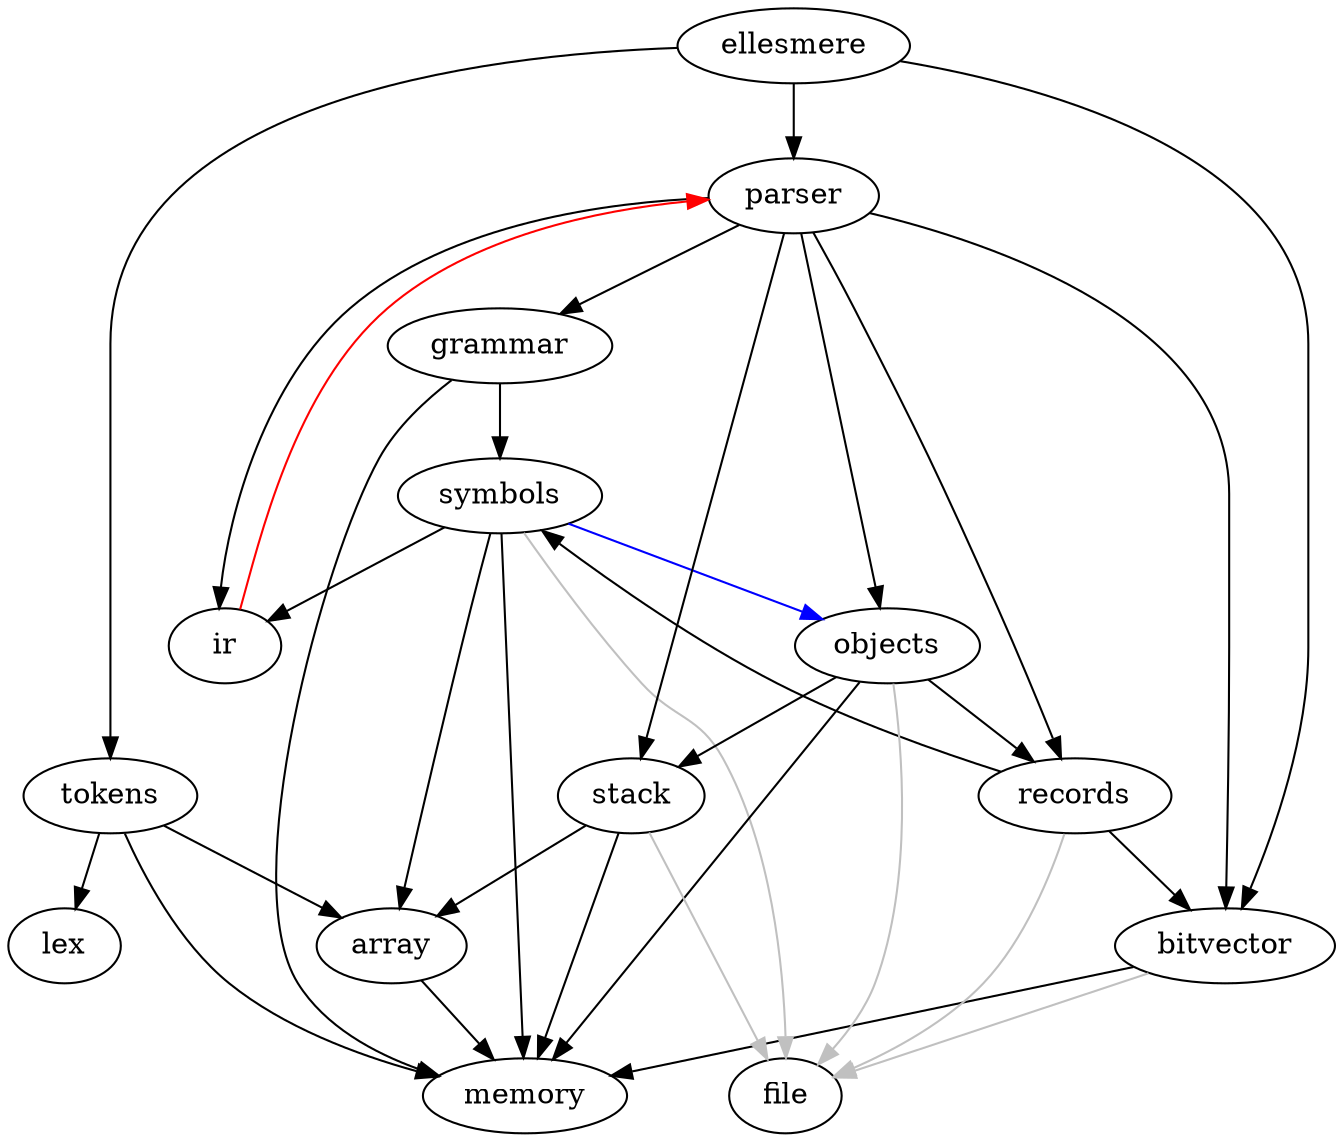 
digraph "Module dependencies" {
	ellesmere [ rank=source ]
	array      -> memory
	bitvector  -> memory
	grammar    -> memory
	symbols    -> memory
	tokens     -> memory
	records    -> symbols
	records    -> bitvector
	objects    -> records
	objects    -> stack
	objects    -> memory
	stack      -> memory
	parser     -> bitvector
	parser     -> objects
	parser     -> stack
	parser     -> records
	ellesmere  -> parser
	ellesmere  -> tokens
	ellesmere  -> bitvector
	stack      -> array
	symbols    -> array
	tokens     -> array
	grammar    -> symbols
	parser     -> grammar
	parser     -> ir
	tokens     -> lex
	symbols    -> ir  // Is this one ok?

	// Back-edges to eliminate
	symbols    -> objects [ color=blue weight=0 ]  // objects.c should manage the tokens, not symbols.c

	// Bad dependencies
	ir         -> parser  [ color=red  weight=0 ]  // This should be in its own file

	// Everything seems to depend on file
	bitvector  -> file    [ color=grey weight=0 ]
	objects    -> file    [ color=grey weight=0 ]
	records    -> file    [ color=grey weight=0 ]
	stack      -> file    [ color=grey weight=0 ]
	symbols    -> file    [ color=grey weight=0 ]
}

